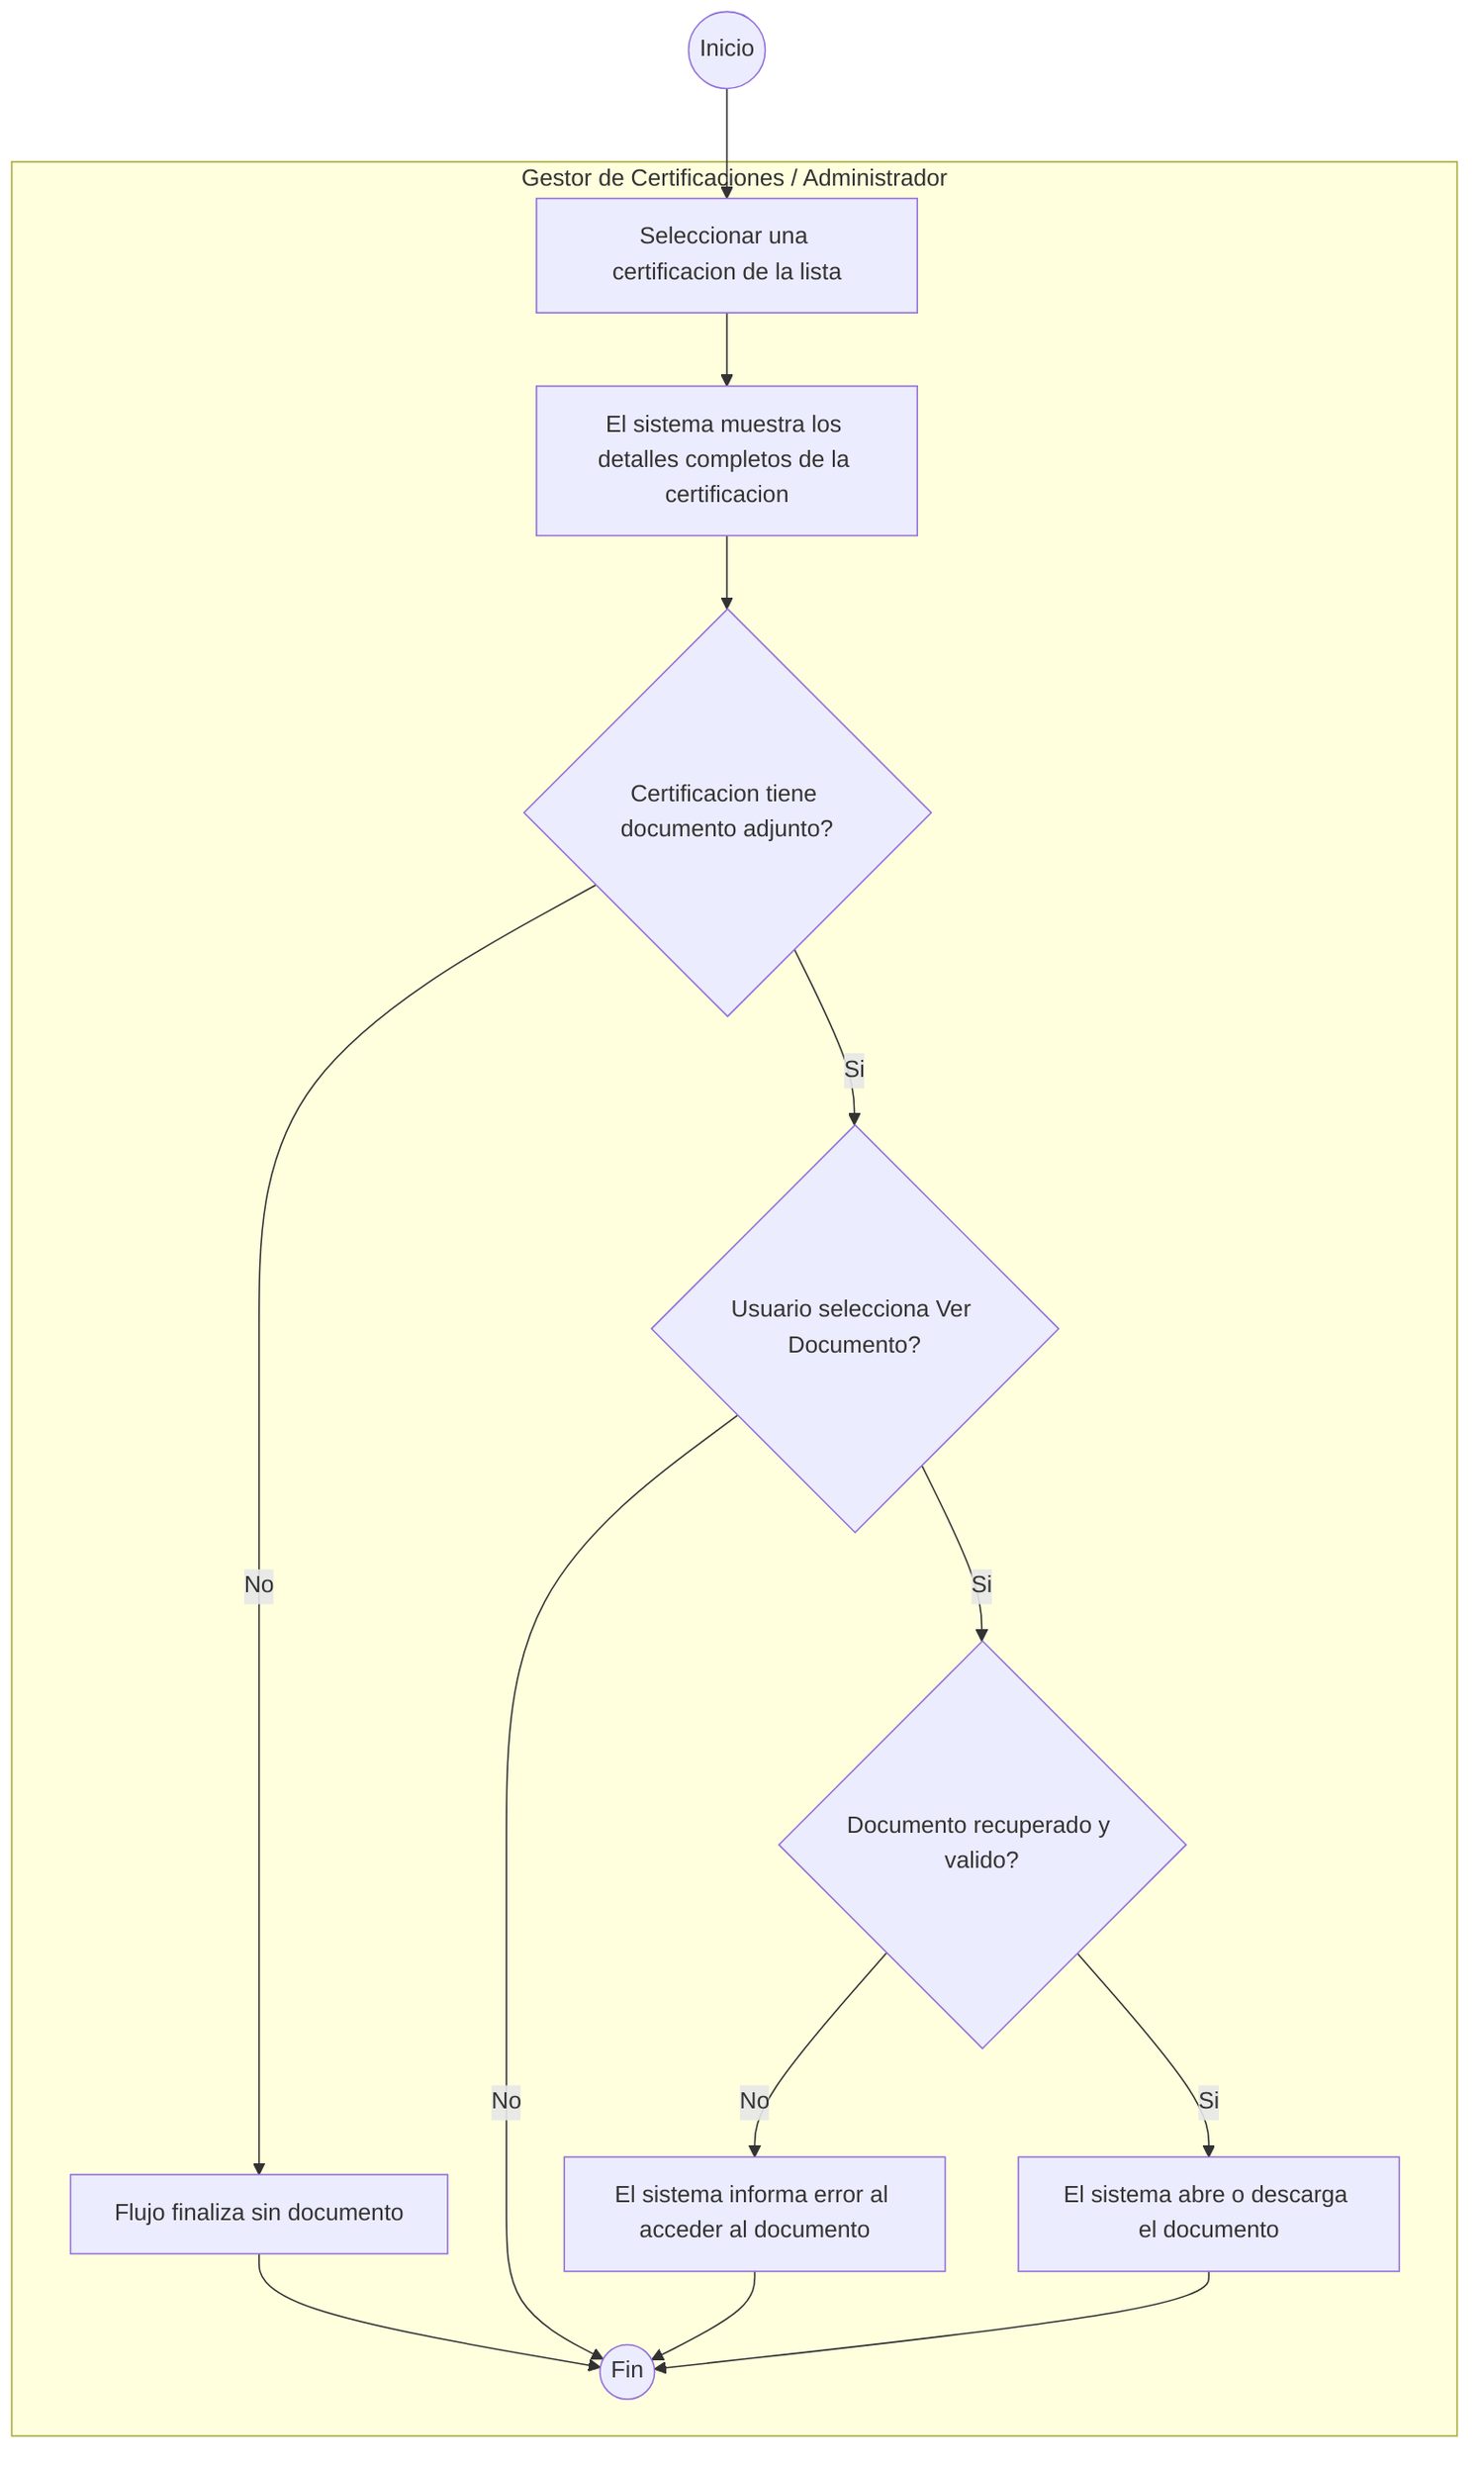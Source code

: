 graph TD
    start((Inicio)) --> A1

    subgraph Gestor de Certificaciones / Administrador
        A1[Seleccionar una certificacion de la lista] --> A2
        A2[El sistema muestra los detalles completos de la certificacion] --> A3

        A3{Certificacion tiene documento adjunto?}

        A3 -- No --> A_End_NoDoc[Flujo finaliza sin documento]
        A_End_NoDoc --> end_node((Fin))

        A3 -- Si --> B1[El sistema muestra la opcion de Ver Documento]
        B1{Usuario selecciona Ver Documento?}

        B1 -- No --> end_node((Fin))

        B1 -- Si --> B2[El sistema recupera y prepara el documento]
        B2{Documento recuperado y valido?}

        B2 -- No --> B3[El sistema informa error al acceder al documento]
        B3 --> end_node((Fin))

        B2 -- Si --> B4[El sistema abre o descarga el documento]
        B4 --> end_node((Fin))
    end